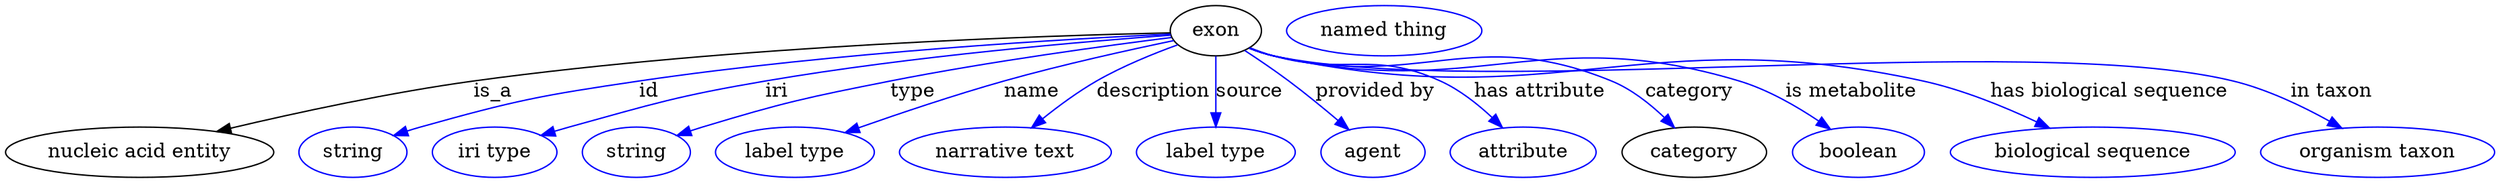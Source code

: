 digraph {
	graph [bb="0,0,1770.7,123"];
	node [label="\N"];
	exon	[height=0.5,
		label=exon,
		pos="862.54,105",
		width=0.9027];
	"nucleic acid entity"	[height=0.5,
		pos="95.542,18",
		width=2.6539];
	exon -> "nucleic acid entity"	[label=is_a,
		lp="347.54,61.5",
		pos="e,150.46,32.839 829.87,103.44 746.69,101.66 520.24,94.657 333.54,69 274.38,60.87 207.94,46.461 160.33,35.193"];
	id	[color=blue,
		height=0.5,
		label=string,
		pos="247.54,18",
		width=1.0652];
	exon -> id	[color=blue,
		label=id,
		lp="458.54,61.5",
		pos="e,276.54,29.96 830.15,102.6 760.54,99.305 591.63,89.702 451.54,69 381.44,58.64 363.76,55.205 295.54,36 292.44,35.126 289.24,34.155 \
286.04,33.133",
		style=solid];
	iri	[color=blue,
		height=0.5,
		label="iri type",
		pos="348.54,18",
		width=1.2277];
	exon -> iri	[color=blue,
		label=iri,
		lp="549.54,61.5",
		pos="e,381.84,29.896 830.46,101.83 772.48,97.617 646.5,87.109 541.54,69 478.97,58.205 463.75,52.878 402.54,36 398.97,35.015 395.27,33.951 \
391.58,32.852",
		style=solid];
	type	[color=blue,
		height=0.5,
		label=string,
		pos="449.54,18",
		width=1.0652];
	exon -> type	[color=blue,
		label=type,
		lp="646.54,61.5",
		pos="e,478.46,30.003 830.86,100.16 786.04,94.508 701.66,83.092 630.54,69 570.38,57.079 555.24,53.789 496.54,36 493.78,35.162 490.94,34.255 \
488.09,33.311",
		style=solid];
	name	[color=blue,
		height=0.5,
		label="label type",
		pos="562.54,18",
		width=1.5707];
	exon -> name	[color=blue,
		label=name,
		lp="731.54,61.5",
		pos="e,598.37,32.101 832.53,97.932 801.9,91.532 753.1,80.76 711.54,69 676.4,59.054 637.26,45.838 607.92,35.491",
		style=solid];
	description	[color=blue,
		height=0.5,
		label="narrative text",
		pos="712.54,18",
		width=2.0943];
	exon -> description	[color=blue,
		label=description,
		lp="818.04,61.5",
		pos="e,731.22,35.515 835.26,94.869 818.15,88.637 795.93,79.605 777.54,69 764.14,61.273 750.41,51.1 739.04,41.949",
		style=solid];
	source	[color=blue,
		height=0.5,
		label="label type",
		pos="862.54,18",
		width=1.5707];
	exon -> source	[color=blue,
		label=source,
		lp="886.54,61.5",
		pos="e,862.54,36.175 862.54,86.799 862.54,75.163 862.54,59.548 862.54,46.237",
		style=solid];
	"provided by"	[color=blue,
		height=0.5,
		label=agent,
		pos="974.54,18",
		width=1.0291];
	exon -> "provided by"	[color=blue,
		label="provided by",
		lp="976.04,61.5",
		pos="e,957.33,34.142 883.13,90.843 892.82,84.471 904.44,76.575 914.54,69 926.38,60.117 939.04,49.717 949.66,40.71",
		style=solid];
	"has attribute"	[color=blue,
		height=0.5,
		label=attribute,
		pos="1081.5,18",
		width=1.4443];
	exon -> "has attribute"	[color=blue,
		label="has attribute",
		lp="1093.5,61.5",
		pos="e,1066.7,35.704 886.92,92.76 892.31,90.596 898.05,88.53 903.54,87 955.07,72.65 973.84,91.132 1022.5,69 1036.2,62.802 1049.1,52.511 \
1059.4,42.871",
		style=solid];
	category	[height=0.5,
		pos="1202.5,18",
		width=1.4263];
	exon -> category	[color=blue,
		label=category,
		lp="1200,61.5",
		pos="e,1188.7,35.614 886.4,92.618 891.92,90.406 897.84,88.357 903.54,87 1008,62.115 1045.3,110.13 1144.5,69 1158.4,63.239 1171.4,52.802 \
1181.5,42.948",
		style=solid];
	"is metabolite"	[color=blue,
		height=0.5,
		label=boolean,
		pos="1318.5,18",
		width=1.2999];
	exon -> "is metabolite"	[color=blue,
		label="is metabolite",
		lp="1314.5,61.5",
		pos="e,1299.1,34.523 886.38,92.531 891.9,90.325 897.83,88.299 903.54,87 1047.6,54.231 1094.3,112.41 1235.5,69 1255.3,62.927 1275.2,51.164 \
1290.6,40.572",
		style=solid];
	"has biological sequence"	[color=blue,
		height=0.5,
		label="biological sequence",
		pos="1484.5,18",
		width=2.8164];
	exon -> "has biological sequence"	[color=blue,
		label="has biological sequence",
		lp="1498,61.5",
		pos="e,1454.2,35.323 886.36,92.467 891.88,90.263 897.82,88.255 903.54,87 1104.3,42.959 1164.9,113.51 1365.5,69 1393.1,62.883 1422.4,50.675 \
1445,39.854",
		style=solid];
	"in taxon"	[color=blue,
		height=0.5,
		label="organism taxon",
		pos="1687.5,18",
		width=2.3109];
	exon -> "in taxon"	[color=blue,
		label="in taxon",
		lp="1655.5,61.5",
		pos="e,1662.6,35.198 886.35,92.413 891.87,90.213 897.81,88.219 903.54,87 1052,55.394 1439.2,105.53 1586.5,69 1610.2,63.133 1634.8,51.131 \
1653.7,40.357",
		style=solid];
	"named thing_category"	[color=blue,
		height=0.5,
		label="named thing",
		pos="982.54,105",
		width=1.9318];
}
